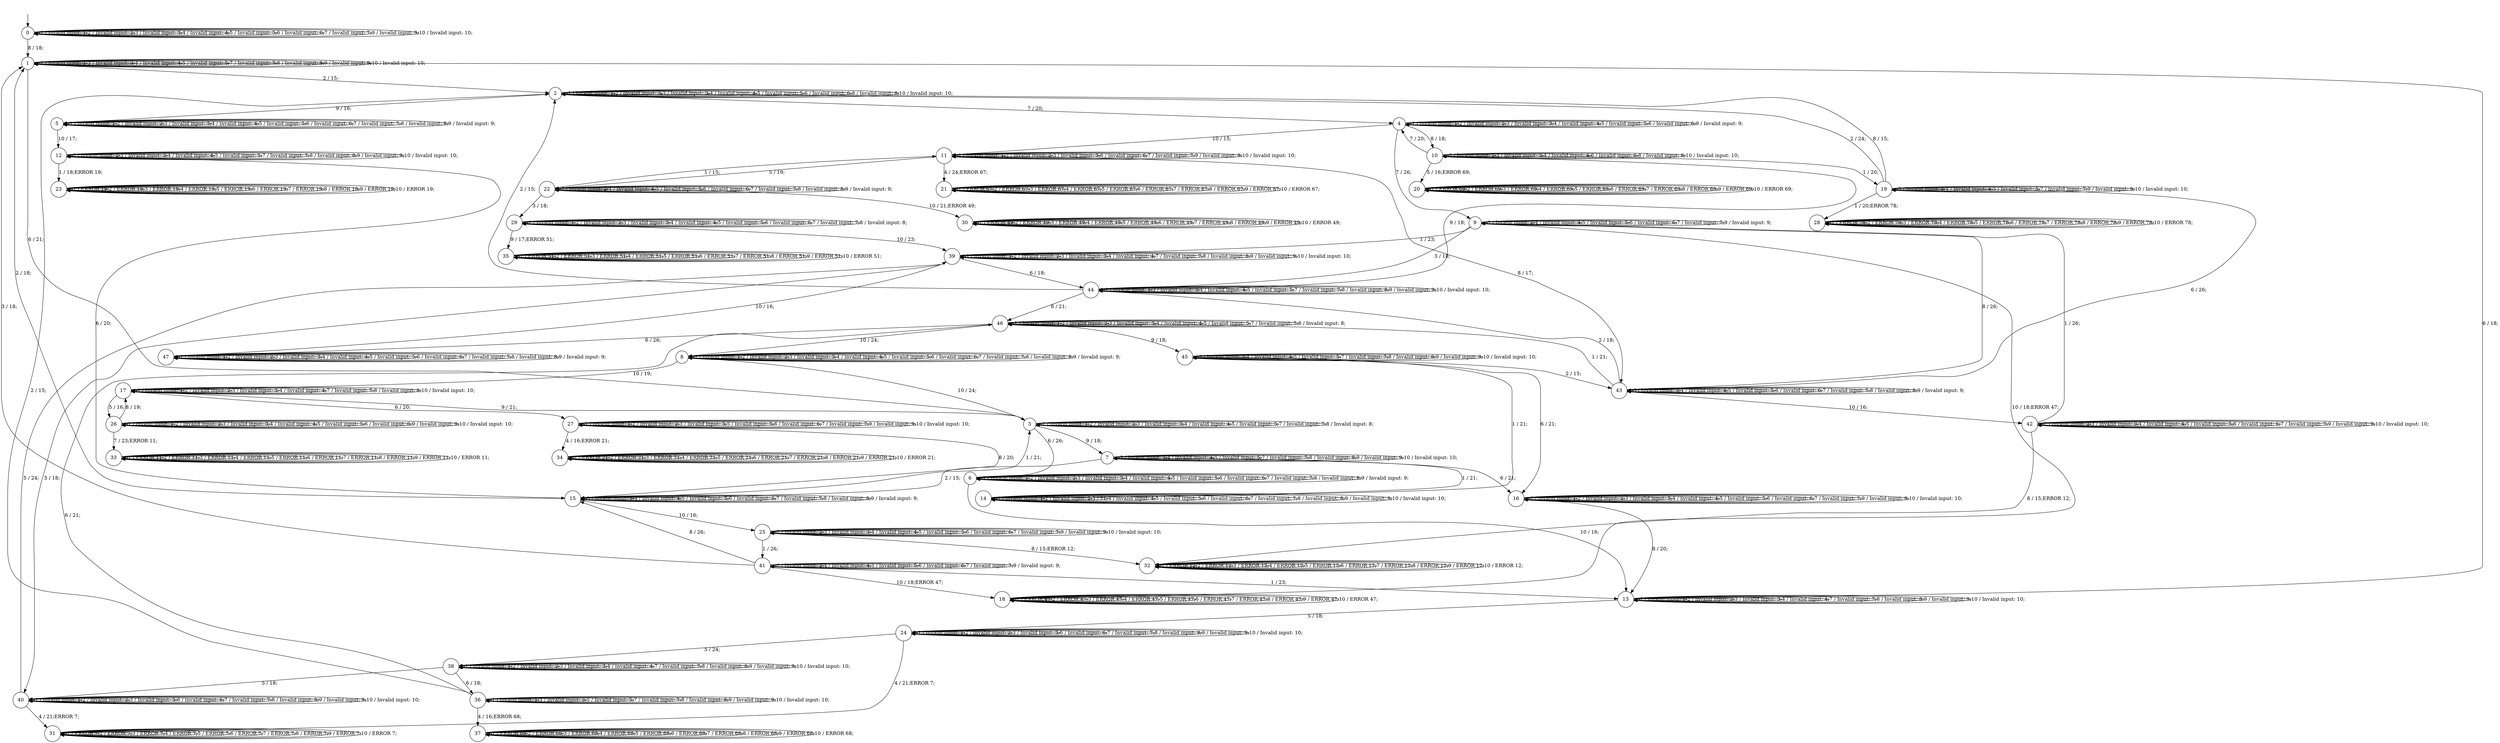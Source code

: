 digraph g {
__start0 [label="" shape="none"];

	s0 [shape="circle" label="0"];
	s1 [shape="circle" label="1"];
	s2 [shape="circle" label="2"];
	s3 [shape="circle" label="3"];
	s4 [shape="circle" label="4"];
	s5 [shape="circle" label="5"];
	s6 [shape="circle" label="6"];
	s7 [shape="circle" label="7"];
	s8 [shape="circle" label="8"];
	s9 [shape="circle" label="9"];
	s10 [shape="circle" label="10"];
	s11 [shape="circle" label="11"];
	s12 [shape="circle" label="12"];
	s13 [shape="circle" label="13"];
	s14 [shape="circle" label="14"];
	s15 [shape="circle" label="15"];
	s16 [shape="circle" label="16"];
	s17 [shape="circle" label="17"];
	s18 [shape="circle" label="18"];
	s19 [shape="circle" label="19"];
	s20 [shape="circle" label="20"];
	s21 [shape="circle" label="21"];
	s22 [shape="circle" label="22"];
	s23 [shape="circle" label="23"];
	s24 [shape="circle" label="24"];
	s25 [shape="circle" label="25"];
	s26 [shape="circle" label="26"];
	s27 [shape="circle" label="27"];
	s28 [shape="circle" label="28"];
	s29 [shape="circle" label="29"];
	s30 [shape="circle" label="30"];
	s31 [shape="circle" label="31"];
	s32 [shape="circle" label="32"];
	s33 [shape="circle" label="33"];
	s34 [shape="circle" label="34"];
	s35 [shape="circle" label="35"];
	s36 [shape="circle" label="36"];
	s37 [shape="circle" label="37"];
	s38 [shape="circle" label="38"];
	s39 [shape="circle" label="39"];
	s40 [shape="circle" label="40"];
	s41 [shape="circle" label="41"];
	s42 [shape="circle" label="42"];
	s43 [shape="circle" label="43"];
	s44 [shape="circle" label="44"];
	s45 [shape="circle" label="45"];
	s46 [shape="circle" label="46"];
	s47 [shape="circle" label="47"];
	s0 -> s0 [label="1 / Invalid input: 1;"];
	s0 -> s0 [label="2 / Invalid input: 2;"];
	s0 -> s0 [label="3 / Invalid input: 3;"];
	s0 -> s0 [label="4 / Invalid input: 4;"];
	s0 -> s0 [label="5 / Invalid input: 5;"];
	s0 -> s0 [label="6 / Invalid input: 6;"];
	s0 -> s0 [label="7 / Invalid input: 7;"];
	s0 -> s1 [label="8 / 18;"];
	s0 -> s0 [label="9 / Invalid input: 9;"];
	s0 -> s0 [label="10 / Invalid input: 10;"];
	s1 -> s1 [label="1 / Invalid input: 1;"];
	s1 -> s2 [label="2 / 15;"];
	s1 -> s1 [label="3 / Invalid input: 3;"];
	s1 -> s1 [label="4 / Invalid input: 4;"];
	s1 -> s1 [label="5 / Invalid input: 5;"];
	s1 -> s3 [label="6 / 21;"];
	s1 -> s1 [label="7 / Invalid input: 7;"];
	s1 -> s1 [label="8 / Invalid input: 8;"];
	s1 -> s1 [label="9 / Invalid input: 9;"];
	s1 -> s1 [label="10 / Invalid input: 10;"];
	s2 -> s2 [label="1 / Invalid input: 1;"];
	s2 -> s2 [label="2 / Invalid input: 2;"];
	s2 -> s2 [label="3 / Invalid input: 3;"];
	s2 -> s2 [label="4 / Invalid input: 4;"];
	s2 -> s2 [label="5 / Invalid input: 5;"];
	s2 -> s2 [label="6 / Invalid input: 6;"];
	s2 -> s4 [label="7 / 20;"];
	s2 -> s2 [label="8 / Invalid input: 8;"];
	s2 -> s5 [label="9 / 16;"];
	s2 -> s2 [label="10 / Invalid input: 10;"];
	s3 -> s3 [label="1 / Invalid input: 1;"];
	s3 -> s3 [label="2 / Invalid input: 2;"];
	s3 -> s3 [label="3 / Invalid input: 3;"];
	s3 -> s3 [label="4 / Invalid input: 4;"];
	s3 -> s3 [label="5 / Invalid input: 5;"];
	s3 -> s6 [label="6 / 26;"];
	s3 -> s3 [label="7 / Invalid input: 7;"];
	s3 -> s3 [label="8 / Invalid input: 8;"];
	s3 -> s7 [label="9 / 18;"];
	s3 -> s8 [label="10 / 24;"];
	s4 -> s4 [label="1 / Invalid input: 1;"];
	s4 -> s4 [label="2 / Invalid input: 2;"];
	s4 -> s4 [label="3 / Invalid input: 3;"];
	s4 -> s4 [label="4 / Invalid input: 4;"];
	s4 -> s4 [label="5 / Invalid input: 5;"];
	s4 -> s4 [label="6 / Invalid input: 6;"];
	s4 -> s9 [label="7 / 26;"];
	s4 -> s10 [label="8 / 18;"];
	s4 -> s4 [label="9 / Invalid input: 9;"];
	s4 -> s11 [label="10 / 15;"];
	s5 -> s5 [label="1 / Invalid input: 1;"];
	s5 -> s5 [label="2 / Invalid input: 2;"];
	s5 -> s5 [label="3 / Invalid input: 3;"];
	s5 -> s5 [label="4 / Invalid input: 4;"];
	s5 -> s5 [label="5 / Invalid input: 5;"];
	s5 -> s5 [label="6 / Invalid input: 6;"];
	s5 -> s5 [label="7 / Invalid input: 7;"];
	s5 -> s5 [label="8 / Invalid input: 8;"];
	s5 -> s5 [label="9 / Invalid input: 9;"];
	s5 -> s12 [label="10 / 17;"];
	s6 -> s6 [label="1 / Invalid input: 1;"];
	s6 -> s6 [label="2 / Invalid input: 2;"];
	s6 -> s6 [label="3 / Invalid input: 3;"];
	s6 -> s6 [label="4 / Invalid input: 4;"];
	s6 -> s6 [label="5 / Invalid input: 5;"];
	s6 -> s6 [label="6 / Invalid input: 6;"];
	s6 -> s6 [label="7 / Invalid input: 7;"];
	s6 -> s6 [label="8 / Invalid input: 8;"];
	s6 -> s6 [label="9 / Invalid input: 9;"];
	s6 -> s13 [label="10 / 16;"];
	s7 -> s14 [label="1 / 21;"];
	s7 -> s15 [label="2 / 15;"];
	s7 -> s7 [label="3 / Invalid input: 3;"];
	s7 -> s7 [label="4 / Invalid input: 4;"];
	s7 -> s7 [label="5 / Invalid input: 5;"];
	s7 -> s16 [label="6 / 21;"];
	s7 -> s7 [label="7 / Invalid input: 7;"];
	s7 -> s7 [label="8 / Invalid input: 8;"];
	s7 -> s7 [label="9 / Invalid input: 9;"];
	s7 -> s7 [label="10 / Invalid input: 10;"];
	s8 -> s8 [label="1 / Invalid input: 1;"];
	s8 -> s8 [label="2 / Invalid input: 2;"];
	s8 -> s8 [label="3 / Invalid input: 3;"];
	s8 -> s8 [label="4 / Invalid input: 4;"];
	s8 -> s8 [label="5 / Invalid input: 5;"];
	s8 -> s8 [label="6 / Invalid input: 6;"];
	s8 -> s8 [label="7 / Invalid input: 7;"];
	s8 -> s8 [label="8 / Invalid input: 8;"];
	s8 -> s8 [label="9 / Invalid input: 9;"];
	s8 -> s17 [label="10 / 19;"];
	s9 -> s39 [label="1 / 23;"];
	s9 -> s9 [label="2 / Invalid input: 2;"];
	s9 -> s44 [label="3 / 18;"];
	s9 -> s9 [label="4 / Invalid input: 4;"];
	s9 -> s9 [label="5 / Invalid input: 5;"];
	s9 -> s9 [label="6 / Invalid input: 6;"];
	s9 -> s9 [label="7 / Invalid input: 7;"];
	s9 -> s43 [label="8 / 26;"];
	s9 -> s9 [label="9 / Invalid input: 9;"];
	s9 -> s18 [label="10 / 18;ERROR 47;"];
	s10 -> s19 [label="1 / 20;"];
	s10 -> s10 [label="2 / Invalid input: 2;"];
	s10 -> s10 [label="3 / Invalid input: 3;"];
	s10 -> s10 [label="4 / Invalid input: 4;"];
	s10 -> s20 [label="5 / 16;ERROR 69;"];
	s10 -> s10 [label="6 / Invalid input: 6;"];
	s10 -> s4 [label="7 / 20;"];
	s10 -> s10 [label="8 / Invalid input: 8;"];
	s10 -> s44 [label="9 / 18;"];
	s10 -> s10 [label="10 / Invalid input: 10;"];
	s11 -> s11 [label="1 / Invalid input: 1;"];
	s11 -> s11 [label="2 / Invalid input: 2;"];
	s11 -> s11 [label="3 / Invalid input: 3;"];
	s11 -> s21 [label="4 / 24;ERROR 67;"];
	s11 -> s22 [label="5 / 19;"];
	s11 -> s11 [label="6 / Invalid input: 6;"];
	s11 -> s11 [label="7 / Invalid input: 7;"];
	s11 -> s43 [label="8 / 17;"];
	s11 -> s11 [label="9 / Invalid input: 9;"];
	s11 -> s11 [label="10 / Invalid input: 10;"];
	s12 -> s23 [label="1 / 18;ERROR 19;"];
	s12 -> s12 [label="2 / Invalid input: 2;"];
	s12 -> s12 [label="3 / Invalid input: 3;"];
	s12 -> s12 [label="4 / Invalid input: 4;"];
	s12 -> s12 [label="5 / Invalid input: 5;"];
	s12 -> s15 [label="6 / 20;"];
	s12 -> s12 [label="7 / Invalid input: 7;"];
	s12 -> s12 [label="8 / Invalid input: 8;"];
	s12 -> s12 [label="9 / Invalid input: 9;"];
	s12 -> s12 [label="10 / Invalid input: 10;"];
	s13 -> s13 [label="1 / Invalid input: 1;"];
	s13 -> s13 [label="2 / Invalid input: 2;"];
	s13 -> s13 [label="3 / Invalid input: 3;"];
	s13 -> s13 [label="4 / Invalid input: 4;"];
	s13 -> s24 [label="5 / 18;"];
	s13 -> s1 [label="6 / 18;"];
	s13 -> s13 [label="7 / Invalid input: 7;"];
	s13 -> s13 [label="8 / Invalid input: 8;"];
	s13 -> s13 [label="9 / Invalid input: 9;"];
	s13 -> s13 [label="10 / Invalid input: 10;"];
	s14 -> s14 [label="1 / Invalid input: 1;"];
	s14 -> s14 [label="2 / Invalid input: 2;"];
	s14 -> s14 [label="3 / 21;"];
	s14 -> s14 [label="4 / Invalid input: 4;"];
	s14 -> s14 [label="5 / Invalid input: 5;"];
	s14 -> s14 [label="6 / Invalid input: 6;"];
	s14 -> s14 [label="7 / Invalid input: 7;"];
	s14 -> s14 [label="8 / Invalid input: 8;"];
	s14 -> s14 [label="9 / Invalid input: 9;"];
	s14 -> s14 [label="10 / Invalid input: 10;"];
	s15 -> s3 [label="1 / 21;"];
	s15 -> s1 [label="2 / 18;"];
	s15 -> s15 [label="3 / Invalid input: 3;"];
	s15 -> s15 [label="4 / Invalid input: 4;"];
	s15 -> s15 [label="5 / Invalid input: 5;"];
	s15 -> s15 [label="6 / Invalid input: 6;"];
	s15 -> s15 [label="7 / Invalid input: 7;"];
	s15 -> s15 [label="8 / Invalid input: 8;"];
	s15 -> s15 [label="9 / Invalid input: 9;"];
	s15 -> s25 [label="10 / 16;"];
	s16 -> s16 [label="1 / Invalid input: 1;"];
	s16 -> s16 [label="2 / Invalid input: 2;"];
	s16 -> s16 [label="3 / Invalid input: 3;"];
	s16 -> s16 [label="4 / Invalid input: 4;"];
	s16 -> s16 [label="5 / Invalid input: 5;"];
	s16 -> s16 [label="6 / Invalid input: 6;"];
	s16 -> s16 [label="7 / Invalid input: 7;"];
	s16 -> s13 [label="8 / 20;"];
	s16 -> s16 [label="9 / Invalid input: 9;"];
	s16 -> s16 [label="10 / Invalid input: 10;"];
	s17 -> s17 [label="1 / Invalid input: 1;"];
	s17 -> s17 [label="2 / Invalid input: 2;"];
	s17 -> s17 [label="3 / Invalid input: 3;"];
	s17 -> s17 [label="4 / Invalid input: 4;"];
	s17 -> s26 [label="5 / 16;"];
	s17 -> s27 [label="6 / 20;"];
	s17 -> s17 [label="7 / Invalid input: 7;"];
	s17 -> s17 [label="8 / Invalid input: 8;"];
	s17 -> s3 [label="9 / 21;"];
	s17 -> s17 [label="10 / Invalid input: 10;"];
	s18 -> s18 [label="1 / ERROR 47;"];
	s18 -> s18 [label="2 / ERROR 47;"];
	s18 -> s18 [label="3 / ERROR 47;"];
	s18 -> s18 [label="4 / ERROR 47;"];
	s18 -> s18 [label="5 / ERROR 47;"];
	s18 -> s18 [label="6 / ERROR 47;"];
	s18 -> s18 [label="7 / ERROR 47;"];
	s18 -> s18 [label="8 / ERROR 47;"];
	s18 -> s18 [label="9 / ERROR 47;"];
	s18 -> s18 [label="10 / ERROR 47;"];
	s19 -> s28 [label="1 / 20;ERROR 78;"];
	s19 -> s2 [label="2 / 24;"];
	s19 -> s19 [label="3 / Invalid input: 3;"];
	s19 -> s19 [label="4 / Invalid input: 4;"];
	s19 -> s19 [label="5 / Invalid input: 5;"];
	s19 -> s43 [label="6 / 26;"];
	s19 -> s19 [label="7 / Invalid input: 7;"];
	s19 -> s2 [label="8 / 15;"];
	s19 -> s19 [label="9 / Invalid input: 9;"];
	s19 -> s19 [label="10 / Invalid input: 10;"];
	s20 -> s20 [label="1 / ERROR 69;"];
	s20 -> s20 [label="2 / ERROR 69;"];
	s20 -> s20 [label="3 / ERROR 69;"];
	s20 -> s20 [label="4 / ERROR 69;"];
	s20 -> s20 [label="5 / ERROR 69;"];
	s20 -> s20 [label="6 / ERROR 69;"];
	s20 -> s20 [label="7 / ERROR 69;"];
	s20 -> s20 [label="8 / ERROR 69;"];
	s20 -> s20 [label="9 / ERROR 69;"];
	s20 -> s20 [label="10 / ERROR 69;"];
	s21 -> s21 [label="1 / ERROR 67;"];
	s21 -> s21 [label="2 / ERROR 67;"];
	s21 -> s21 [label="3 / ERROR 67;"];
	s21 -> s21 [label="4 / ERROR 67;"];
	s21 -> s21 [label="5 / ERROR 67;"];
	s21 -> s21 [label="6 / ERROR 67;"];
	s21 -> s21 [label="7 / ERROR 67;"];
	s21 -> s21 [label="8 / ERROR 67;"];
	s21 -> s21 [label="9 / ERROR 67;"];
	s21 -> s21 [label="10 / ERROR 67;"];
	s22 -> s11 [label="1 / 15;"];
	s22 -> s22 [label="2 / Invalid input: 2;"];
	s22 -> s29 [label="3 / 18;"];
	s22 -> s22 [label="4 / Invalid input: 4;"];
	s22 -> s22 [label="5 / Invalid input: 5;"];
	s22 -> s22 [label="6 / Invalid input: 6;"];
	s22 -> s22 [label="7 / Invalid input: 7;"];
	s22 -> s22 [label="8 / Invalid input: 8;"];
	s22 -> s22 [label="9 / Invalid input: 9;"];
	s22 -> s30 [label="10 / 21;ERROR 49;"];
	s23 -> s23 [label="1 / ERROR 19;"];
	s23 -> s23 [label="2 / ERROR 19;"];
	s23 -> s23 [label="3 / ERROR 19;"];
	s23 -> s23 [label="4 / ERROR 19;"];
	s23 -> s23 [label="5 / ERROR 19;"];
	s23 -> s23 [label="6 / ERROR 19;"];
	s23 -> s23 [label="7 / ERROR 19;"];
	s23 -> s23 [label="8 / ERROR 19;"];
	s23 -> s23 [label="9 / ERROR 19;"];
	s23 -> s23 [label="10 / ERROR 19;"];
	s24 -> s24 [label="1 / Invalid input: 1;"];
	s24 -> s24 [label="2 / Invalid input: 2;"];
	s24 -> s24 [label="3 / Invalid input: 3;"];
	s24 -> s31 [label="4 / 21;ERROR 7;"];
	s24 -> s38 [label="5 / 24;"];
	s24 -> s24 [label="6 / Invalid input: 6;"];
	s24 -> s24 [label="7 / Invalid input: 7;"];
	s24 -> s24 [label="8 / Invalid input: 8;"];
	s24 -> s24 [label="9 / Invalid input: 9;"];
	s24 -> s24 [label="10 / Invalid input: 10;"];
	s25 -> s41 [label="1 / 26;"];
	s25 -> s25 [label="2 / Invalid input: 2;"];
	s25 -> s25 [label="3 / Invalid input: 3;"];
	s25 -> s25 [label="4 / Invalid input: 4;"];
	s25 -> s25 [label="5 / Invalid input: 5;"];
	s25 -> s25 [label="6 / Invalid input: 6;"];
	s25 -> s25 [label="7 / Invalid input: 7;"];
	s25 -> s32 [label="8 / 15;ERROR 12;"];
	s25 -> s25 [label="9 / Invalid input: 9;"];
	s25 -> s25 [label="10 / Invalid input: 10;"];
	s26 -> s26 [label="1 / Invalid input: 1;"];
	s26 -> s26 [label="2 / Invalid input: 2;"];
	s26 -> s26 [label="3 / Invalid input: 3;"];
	s26 -> s26 [label="4 / Invalid input: 4;"];
	s26 -> s26 [label="5 / Invalid input: 5;"];
	s26 -> s26 [label="6 / Invalid input: 6;"];
	s26 -> s33 [label="7 / 23;ERROR 11;"];
	s26 -> s17 [label="8 / 19;"];
	s26 -> s26 [label="9 / Invalid input: 9;"];
	s26 -> s26 [label="10 / Invalid input: 10;"];
	s27 -> s27 [label="1 / Invalid input: 1;"];
	s27 -> s27 [label="2 / Invalid input: 2;"];
	s27 -> s27 [label="3 / Invalid input: 3;"];
	s27 -> s34 [label="4 / 16;ERROR 21;"];
	s27 -> s27 [label="5 / Invalid input: 5;"];
	s27 -> s27 [label="6 / Invalid input: 6;"];
	s27 -> s27 [label="7 / Invalid input: 7;"];
	s27 -> s15 [label="8 / 20;"];
	s27 -> s27 [label="9 / Invalid input: 9;"];
	s27 -> s27 [label="10 / Invalid input: 10;"];
	s28 -> s28 [label="1 / ERROR 78;"];
	s28 -> s28 [label="2 / ERROR 78;"];
	s28 -> s28 [label="3 / ERROR 78;"];
	s28 -> s28 [label="4 / ERROR 78;"];
	s28 -> s28 [label="5 / ERROR 78;"];
	s28 -> s28 [label="6 / ERROR 78;"];
	s28 -> s28 [label="7 / ERROR 78;"];
	s28 -> s28 [label="8 / ERROR 78;"];
	s28 -> s28 [label="9 / ERROR 78;"];
	s28 -> s28 [label="10 / ERROR 78;"];
	s29 -> s29 [label="1 / Invalid input: 1;"];
	s29 -> s29 [label="2 / Invalid input: 2;"];
	s29 -> s29 [label="3 / Invalid input: 3;"];
	s29 -> s29 [label="4 / Invalid input: 4;"];
	s29 -> s29 [label="5 / Invalid input: 5;"];
	s29 -> s29 [label="6 / Invalid input: 6;"];
	s29 -> s29 [label="7 / Invalid input: 7;"];
	s29 -> s29 [label="8 / Invalid input: 8;"];
	s29 -> s35 [label="9 / 17;ERROR 51;"];
	s29 -> s39 [label="10 / 23;"];
	s30 -> s30 [label="1 / ERROR 49;"];
	s30 -> s30 [label="2 / ERROR 49;"];
	s30 -> s30 [label="3 / ERROR 49;"];
	s30 -> s30 [label="4 / ERROR 49;"];
	s30 -> s30 [label="5 / ERROR 49;"];
	s30 -> s30 [label="6 / ERROR 49;"];
	s30 -> s30 [label="7 / ERROR 49;"];
	s30 -> s30 [label="8 / ERROR 49;"];
	s30 -> s30 [label="9 / ERROR 49;"];
	s30 -> s30 [label="10 / ERROR 49;"];
	s31 -> s31 [label="1 / ERROR 7;"];
	s31 -> s31 [label="2 / ERROR 7;"];
	s31 -> s31 [label="3 / ERROR 7;"];
	s31 -> s31 [label="4 / ERROR 7;"];
	s31 -> s31 [label="5 / ERROR 7;"];
	s31 -> s31 [label="6 / ERROR 7;"];
	s31 -> s31 [label="7 / ERROR 7;"];
	s31 -> s31 [label="8 / ERROR 7;"];
	s31 -> s31 [label="9 / ERROR 7;"];
	s31 -> s31 [label="10 / ERROR 7;"];
	s32 -> s32 [label="1 / ERROR 12;"];
	s32 -> s32 [label="2 / ERROR 12;"];
	s32 -> s32 [label="3 / ERROR 12;"];
	s32 -> s32 [label="4 / ERROR 12;"];
	s32 -> s32 [label="5 / ERROR 12;"];
	s32 -> s32 [label="6 / ERROR 12;"];
	s32 -> s32 [label="7 / ERROR 12;"];
	s32 -> s32 [label="8 / ERROR 12;"];
	s32 -> s32 [label="9 / ERROR 12;"];
	s32 -> s32 [label="10 / ERROR 12;"];
	s33 -> s33 [label="1 / ERROR 11;"];
	s33 -> s33 [label="2 / ERROR 11;"];
	s33 -> s33 [label="3 / ERROR 11;"];
	s33 -> s33 [label="4 / ERROR 11;"];
	s33 -> s33 [label="5 / ERROR 11;"];
	s33 -> s33 [label="6 / ERROR 11;"];
	s33 -> s33 [label="7 / ERROR 11;"];
	s33 -> s33 [label="8 / ERROR 11;"];
	s33 -> s33 [label="9 / ERROR 11;"];
	s33 -> s33 [label="10 / ERROR 11;"];
	s34 -> s34 [label="1 / ERROR 21;"];
	s34 -> s34 [label="2 / ERROR 21;"];
	s34 -> s34 [label="3 / ERROR 21;"];
	s34 -> s34 [label="4 / ERROR 21;"];
	s34 -> s34 [label="5 / ERROR 21;"];
	s34 -> s34 [label="6 / ERROR 21;"];
	s34 -> s34 [label="7 / ERROR 21;"];
	s34 -> s34 [label="8 / ERROR 21;"];
	s34 -> s34 [label="9 / ERROR 21;"];
	s34 -> s34 [label="10 / ERROR 21;"];
	s35 -> s35 [label="1 / ERROR 51;"];
	s35 -> s35 [label="2 / ERROR 51;"];
	s35 -> s35 [label="3 / ERROR 51;"];
	s35 -> s35 [label="4 / ERROR 51;"];
	s35 -> s35 [label="5 / ERROR 51;"];
	s35 -> s35 [label="6 / ERROR 51;"];
	s35 -> s35 [label="7 / ERROR 51;"];
	s35 -> s35 [label="8 / ERROR 51;"];
	s35 -> s35 [label="9 / ERROR 51;"];
	s35 -> s35 [label="10 / ERROR 51;"];
	s36 -> s36 [label="1 / Invalid input: 1;"];
	s36 -> s2 [label="2 / 15;"];
	s36 -> s36 [label="3 / Invalid input: 3;"];
	s36 -> s37 [label="4 / 16;ERROR 68;"];
	s36 -> s36 [label="5 / Invalid input: 5;"];
	s36 -> s46 [label="6 / 21;"];
	s36 -> s36 [label="7 / Invalid input: 7;"];
	s36 -> s36 [label="8 / Invalid input: 8;"];
	s36 -> s36 [label="9 / Invalid input: 9;"];
	s36 -> s36 [label="10 / Invalid input: 10;"];
	s37 -> s37 [label="1 / ERROR 68;"];
	s37 -> s37 [label="2 / ERROR 68;"];
	s37 -> s37 [label="3 / ERROR 68;"];
	s37 -> s37 [label="4 / ERROR 68;"];
	s37 -> s37 [label="5 / ERROR 68;"];
	s37 -> s37 [label="6 / ERROR 68;"];
	s37 -> s37 [label="7 / ERROR 68;"];
	s37 -> s37 [label="8 / ERROR 68;"];
	s37 -> s37 [label="9 / ERROR 68;"];
	s37 -> s37 [label="10 / ERROR 68;"];
	s38 -> s38 [label="1 / Invalid input: 1;"];
	s38 -> s38 [label="2 / Invalid input: 2;"];
	s38 -> s38 [label="3 / Invalid input: 3;"];
	s38 -> s38 [label="4 / Invalid input: 4;"];
	s38 -> s40 [label="5 / 18;"];
	s38 -> s36 [label="6 / 18;"];
	s38 -> s38 [label="7 / Invalid input: 7;"];
	s38 -> s38 [label="8 / Invalid input: 8;"];
	s38 -> s38 [label="9 / Invalid input: 9;"];
	s38 -> s38 [label="10 / Invalid input: 10;"];
	s39 -> s39 [label="1 / Invalid input: 1;"];
	s39 -> s39 [label="2 / Invalid input: 2;"];
	s39 -> s39 [label="3 / Invalid input: 3;"];
	s39 -> s39 [label="4 / Invalid input: 4;"];
	s39 -> s40 [label="5 / 18;"];
	s39 -> s44 [label="6 / 18;"];
	s39 -> s39 [label="7 / Invalid input: 7;"];
	s39 -> s39 [label="8 / Invalid input: 8;"];
	s39 -> s39 [label="9 / Invalid input: 9;"];
	s39 -> s39 [label="10 / Invalid input: 10;"];
	s40 -> s40 [label="1 / Invalid input: 1;"];
	s40 -> s40 [label="2 / Invalid input: 2;"];
	s40 -> s40 [label="3 / Invalid input: 3;"];
	s40 -> s31 [label="4 / 21;ERROR 7;"];
	s40 -> s39 [label="5 / 24;"];
	s40 -> s40 [label="6 / Invalid input: 6;"];
	s40 -> s40 [label="7 / Invalid input: 7;"];
	s40 -> s40 [label="8 / Invalid input: 8;"];
	s40 -> s40 [label="9 / Invalid input: 9;"];
	s40 -> s40 [label="10 / Invalid input: 10;"];
	s41 -> s13 [label="1 / 23;"];
	s41 -> s41 [label="2 / Invalid input: 2;"];
	s41 -> s1 [label="3 / 18;"];
	s41 -> s41 [label="4 / Invalid input: 4;"];
	s41 -> s41 [label="5 / Invalid input: 5;"];
	s41 -> s41 [label="6 / Invalid input: 6;"];
	s41 -> s41 [label="7 / Invalid input: 7;"];
	s41 -> s15 [label="8 / 26;"];
	s41 -> s41 [label="9 / Invalid input: 9;"];
	s41 -> s18 [label="10 / 18;ERROR 47;"];
	s42 -> s9 [label="1 / 26;"];
	s42 -> s42 [label="2 / Invalid input: 2;"];
	s42 -> s42 [label="3 / Invalid input: 3;"];
	s42 -> s42 [label="4 / Invalid input: 4;"];
	s42 -> s42 [label="5 / Invalid input: 5;"];
	s42 -> s42 [label="6 / Invalid input: 6;"];
	s42 -> s42 [label="7 / Invalid input: 7;"];
	s42 -> s32 [label="8 / 15;ERROR 12;"];
	s42 -> s42 [label="9 / Invalid input: 9;"];
	s42 -> s42 [label="10 / Invalid input: 10;"];
	s43 -> s46 [label="1 / 21;"];
	s43 -> s44 [label="2 / 18;"];
	s43 -> s43 [label="3 / Invalid input: 3;"];
	s43 -> s43 [label="4 / Invalid input: 4;"];
	s43 -> s43 [label="5 / Invalid input: 5;"];
	s43 -> s43 [label="6 / Invalid input: 6;"];
	s43 -> s43 [label="7 / Invalid input: 7;"];
	s43 -> s43 [label="8 / Invalid input: 8;"];
	s43 -> s43 [label="9 / Invalid input: 9;"];
	s43 -> s42 [label="10 / 16;"];
	s44 -> s44 [label="1 / Invalid input: 1;"];
	s44 -> s2 [label="2 / 15;"];
	s44 -> s44 [label="3 / Invalid input: 3;"];
	s44 -> s44 [label="4 / Invalid input: 4;"];
	s44 -> s44 [label="5 / Invalid input: 5;"];
	s44 -> s46 [label="6 / 21;"];
	s44 -> s44 [label="7 / Invalid input: 7;"];
	s44 -> s44 [label="8 / Invalid input: 8;"];
	s44 -> s44 [label="9 / Invalid input: 9;"];
	s44 -> s44 [label="10 / Invalid input: 10;"];
	s45 -> s14 [label="1 / 21;"];
	s45 -> s43 [label="2 / 15;"];
	s45 -> s45 [label="3 / Invalid input: 3;"];
	s45 -> s45 [label="4 / Invalid input: 4;"];
	s45 -> s45 [label="5 / Invalid input: 5;"];
	s45 -> s16 [label="6 / 21;"];
	s45 -> s45 [label="7 / Invalid input: 7;"];
	s45 -> s45 [label="8 / Invalid input: 8;"];
	s45 -> s45 [label="9 / Invalid input: 9;"];
	s45 -> s45 [label="10 / Invalid input: 10;"];
	s46 -> s46 [label="1 / Invalid input: 1;"];
	s46 -> s46 [label="2 / Invalid input: 2;"];
	s46 -> s46 [label="3 / Invalid input: 3;"];
	s46 -> s46 [label="4 / Invalid input: 4;"];
	s46 -> s46 [label="5 / Invalid input: 5;"];
	s46 -> s47 [label="6 / 26;"];
	s46 -> s46 [label="7 / Invalid input: 7;"];
	s46 -> s46 [label="8 / Invalid input: 8;"];
	s46 -> s45 [label="9 / 18;"];
	s46 -> s8 [label="10 / 24;"];
	s47 -> s47 [label="1 / Invalid input: 1;"];
	s47 -> s47 [label="2 / Invalid input: 2;"];
	s47 -> s47 [label="3 / Invalid input: 3;"];
	s47 -> s47 [label="4 / Invalid input: 4;"];
	s47 -> s47 [label="5 / Invalid input: 5;"];
	s47 -> s47 [label="6 / Invalid input: 6;"];
	s47 -> s47 [label="7 / Invalid input: 7;"];
	s47 -> s47 [label="8 / Invalid input: 8;"];
	s47 -> s47 [label="9 / Invalid input: 9;"];
	s47 -> s39 [label="10 / 16;"];

__start0 -> s0;
}
